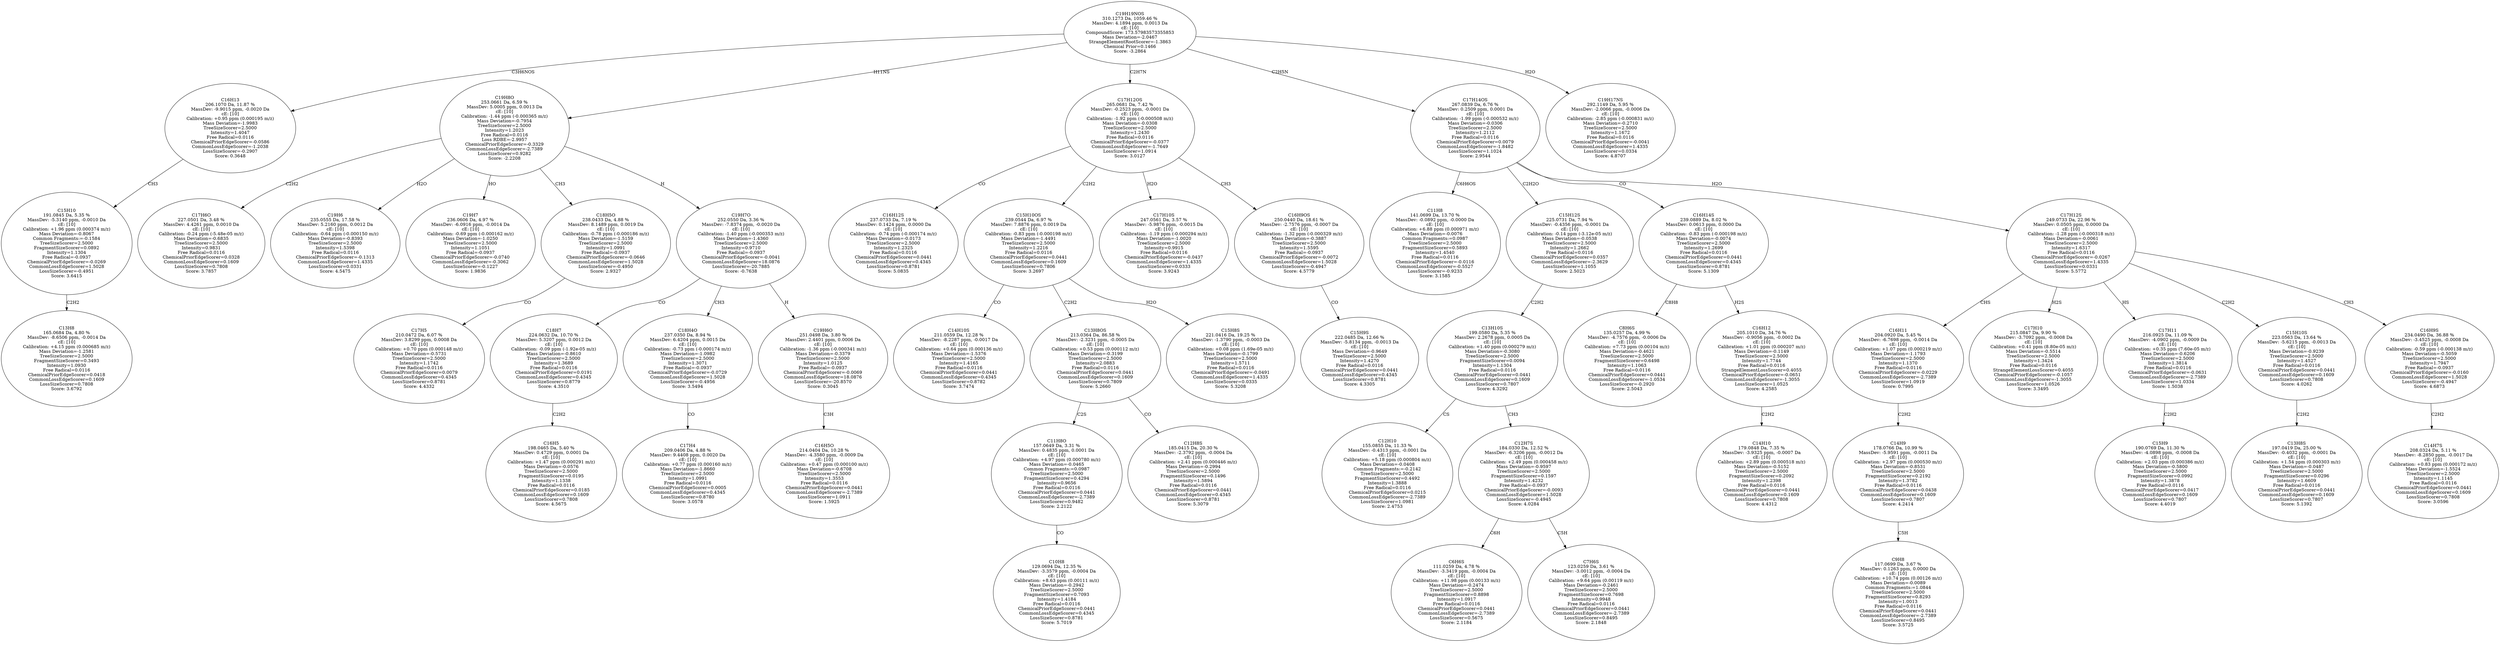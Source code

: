 strict digraph {
v1 [label="C13H8\n165.0684 Da, 4.80 %\nMassDev: -8.6506 ppm, -0.0014 Da\ncE: [10]\nCalibration: +4.15 ppm (0.000685 m/z)\nMass Deviation=-1.2581\nTreeSizeScorer=2.5000\nFragmentSizeScorer=0.3493\nIntensity=1.0930\nFree Radical=0.0116\nChemicalPriorEdgeScorer=0.0418\nCommonLossEdgeScorer=0.1609\nLossSizeScorer=0.7808\nScore: 3.6792"];
v2 [label="C15H10\n191.0845 Da, 5.35 %\nMassDev: -5.3140 ppm, -0.0010 Da\ncE: [10]\nCalibration: +1.96 ppm (0.000374 m/z)\nMass Deviation=-0.8067\nCommon Fragments:=-0.1584\nTreeSizeScorer=2.5000\nFragmentSizeScorer=0.0892\nIntensity=1.1304\nFree Radical=-0.0937\nChemicalPriorEdgeScorer=-0.0269\nCommonLossEdgeScorer=1.5028\nLossSizeScorer=-0.4951\nScore: 3.6415"];
v3 [label="C16H13\n206.1070 Da, 11.87 %\nMassDev: -9.9015 ppm, -0.0020 Da\ncE: [10]\nCalibration: +0.95 ppm (0.000195 m/z)\nMass Deviation=-1.9983\nTreeSizeScorer=2.5000\nIntensity=1.4047\nFree Radical=0.0116\nChemicalPriorEdgeScorer=-0.0586\nCommonLossEdgeScorer=-1.2038\nLossSizeScorer=-0.2907\nScore: 0.3648"];
v4 [label="C17H6O\n227.0501 Da, 3.48 %\nMassDev: 4.4261 ppm, 0.0010 Da\ncE: [10]\nCalibration: -0.24 ppm (-5.48e-05 m/z)\nMass Deviation=-0.6835\nTreeSizeScorer=2.5000\nIntensity=0.9831\nFree Radical=0.0116\nChemicalPriorEdgeScorer=0.0328\nCommonLossEdgeScorer=0.1609\nLossSizeScorer=0.7808\nScore: 3.7857"];
v5 [label="C19H6\n235.0555 Da, 17.58 %\nMassDev: 5.2160 ppm, 0.0012 Da\ncE: [10]\nCalibration: -0.64 ppm (-0.000150 m/z)\nMass Deviation=-0.8393\nTreeSizeScorer=2.5000\nIntensity=1.5398\nFree Radical=0.0116\nChemicalPriorEdgeScorer=-0.1313\nCommonLossEdgeScorer=1.4335\nLossSizeScorer=0.0331\nScore: 4.5475"];
v6 [label="C19H7\n236.0606 Da, 4.97 %\nMassDev: -6.0916 ppm, -0.0014 Da\ncE: [10]\nCalibration: -0.69 ppm (-0.000162 m/z)\nMass Deviation=-1.0250\nTreeSizeScorer=2.5000\nIntensity=1.1051\nFree Radical=-0.0937\nChemicalPriorEdgeScorer=-0.0740\nCommonLossEdgeScorer=-0.3062\nLossSizeScorer=-0.1227\nScore: 1.9836"];
v7 [label="C17H5\n210.0472 Da, 6.07 %\nMassDev: 3.8299 ppm, 0.0008 Da\ncE: [10]\nCalibration: +0.70 ppm (0.000148 m/z)\nMass Deviation=-0.5731\nTreeSizeScorer=2.5000\nIntensity=1.1742\nFree Radical=0.0116\nChemicalPriorEdgeScorer=0.0079\nCommonLossEdgeScorer=0.4345\nLossSizeScorer=0.8781\nScore: 4.4332"];
v8 [label="C18H5O\n238.0433 Da, 4.88 %\nMassDev: 8.1489 ppm, 0.0019 Da\ncE: [10]\nCalibration: -0.78 ppm (-0.000186 m/z)\nMass Deviation=-1.5159\nTreeSizeScorer=2.5000\nIntensity=1.0991\nFree Radical=-0.0937\nChemicalPriorEdgeScorer=-0.0646\nCommonLossEdgeScorer=1.5028\nLossSizeScorer=-0.4950\nScore: 2.9327"];
v9 [label="C16H5\n198.0465 Da, 5.40 %\nMassDev: 0.4729 ppm, 0.0001 Da\ncE: [10]\nCalibration: +1.47 ppm (0.000291 m/z)\nMass Deviation=-0.0576\nTreeSizeScorer=2.5000\nFragmentSizeScorer=0.0195\nIntensity=1.1338\nFree Radical=0.0116\nChemicalPriorEdgeScorer=0.0185\nCommonLossEdgeScorer=0.1609\nLossSizeScorer=0.7808\nScore: 4.5675"];
v10 [label="C18H7\n224.0632 Da, 10.70 %\nMassDev: 5.3207 ppm, 0.0012 Da\ncE: [10]\nCalibration: -0.09 ppm (-1.92e-05 m/z)\nMass Deviation=-0.8610\nTreeSizeScorer=2.5000\nIntensity=1.3689\nFree Radical=0.0116\nChemicalPriorEdgeScorer=0.0191\nCommonLossEdgeScorer=0.4345\nLossSizeScorer=0.8779\nScore: 4.3510"];
v11 [label="C17H4\n209.0406 Da, 4.88 %\nMassDev: 9.4408 ppm, 0.0020 Da\ncE: [10]\nCalibration: +0.77 ppm (0.000160 m/z)\nMass Deviation=-1.8660\nTreeSizeScorer=2.5000\nIntensity=1.0991\nFree Radical=0.0116\nChemicalPriorEdgeScorer=0.0005\nCommonLossEdgeScorer=0.4345\nLossSizeScorer=0.8780\nScore: 3.0578"];
v12 [label="C18H4O\n237.0350 Da, 8.94 %\nMassDev: 6.4204 ppm, 0.0015 Da\ncE: [10]\nCalibration: -0.73 ppm (-0.000174 m/z)\nMass Deviation=-1.0982\nTreeSizeScorer=2.5000\nIntensity=1.3071\nFree Radical=-0.0937\nChemicalPriorEdgeScorer=-0.0729\nCommonLossEdgeScorer=1.5028\nLossSizeScorer=-0.4956\nScore: 3.5494"];
v13 [label="C16H5O\n214.0404 Da, 10.28 %\nMassDev: -4.3580 ppm, -0.0009 Da\ncE: [10]\nCalibration: +0.47 ppm (0.000100 m/z)\nMass Deviation=-0.6708\nTreeSizeScorer=2.5000\nIntensity=1.3553\nFree Radical=0.0116\nChemicalPriorEdgeScorer=0.0441\nCommonLossEdgeScorer=-2.7389\nLossSizeScorer=1.0911\nScore: 1.5925"];
v14 [label="C19H6O\n251.0498 Da, 3.80 %\nMassDev: 2.4401 ppm, 0.0006 Da\ncE: [10]\nCalibration: -1.36 ppm (-0.000341 m/z)\nMass Deviation=-0.3379\nTreeSizeScorer=2.5000\nIntensity=1.0125\nFree Radical=-0.0937\nChemicalPriorEdgeScorer=-0.0069\nCommonLossEdgeScorer=18.0876\nLossSizeScorer=-20.8570\nScore: 0.3045"];
v15 [label="C19H7O\n252.0550 Da, 3.36 %\nMassDev: -7.8374 ppm, -0.0020 Da\ncE: [10]\nCalibration: -1.40 ppm (-0.000353 m/z)\nMass Deviation=-1.4360\nTreeSizeScorer=2.5000\nIntensity=0.9710\nFree Radical=-0.0937\nChemicalPriorEdgeScorer=-0.0041\nCommonLossEdgeScorer=18.0876\nLossSizeScorer=-20.7885\nScore: -0.7638"];
v16 [label="C19H8O\n253.0661 Da, 6.59 %\nMassDev: 5.0005 ppm, 0.0013 Da\ncE: [10]\nCalibration: -1.44 ppm (-0.000365 m/z)\nMass Deviation=-0.7954\nTreeSizeScorer=2.5000\nIntensity=1.2023\nFree Radical=0.0116\nLoss RDBE=-2.9957\nChemicalPriorEdgeScorer=-0.3329\nCommonLossEdgeScorer=-2.7389\nLossSizeScorer=0.9282\nScore: -2.2208"];
v17 [label="C16H12S\n237.0733 Da, 7.19 %\nMassDev: 0.1424 ppm, 0.0000 Da\ncE: [10]\nCalibration: -0.74 ppm (-0.000174 m/z)\nMass Deviation=-0.0173\nTreeSizeScorer=2.5000\nIntensity=1.2325\nFree Radical=0.0116\nChemicalPriorEdgeScorer=0.0441\nCommonLossEdgeScorer=0.4345\nLossSizeScorer=0.8781\nScore: 5.0835"];
v18 [label="C14H10S\n211.0559 Da, 12.28 %\nMassDev: -8.2287 ppm, -0.0017 Da\ncE: [10]\nCalibration: +0.64 ppm (0.000136 m/z)\nMass Deviation=-1.5376\nTreeSizeScorer=2.5000\nIntensity=1.4165\nFree Radical=0.0116\nChemicalPriorEdgeScorer=0.0441\nCommonLossEdgeScorer=0.4345\nLossSizeScorer=0.8782\nScore: 3.7474"];
v19 [label="C10H8\n129.0694 Da, 12.35 %\nMassDev: -3.3579 ppm, -0.0004 Da\ncE: [10]\nCalibration: +8.63 ppm (0.00111 m/z)\nMass Deviation=-0.2942\nTreeSizeScorer=2.5000\nFragmentSizeScorer=0.7093\nIntensity=1.4184\nFree Radical=0.0116\nChemicalPriorEdgeScorer=0.0441\nCommonLossEdgeScorer=0.4345\nLossSizeScorer=0.8781\nScore: 5.7019"];
v20 [label="C11H8O\n157.0649 Da, 3.31 %\nMassDev: 0.4835 ppm, 0.0001 Da\ncE: [10]\nCalibration: +4.97 ppm (0.000780 m/z)\nMass Deviation=-0.0465\nCommon Fragments:=0.0987\nTreeSizeScorer=2.5000\nFragmentSizeScorer=0.4294\nIntensity=0.9656\nFree Radical=0.0116\nChemicalPriorEdgeScorer=0.0441\nCommonLossEdgeScorer=-2.7389\nLossSizeScorer=0.9482\nScore: 2.2122"];
v21 [label="C12H8S\n185.0415 Da, 20.30 %\nMassDev: -2.3792 ppm, -0.0004 Da\ncE: [10]\nCalibration: +2.41 ppm (0.000446 m/z)\nMass Deviation=-0.2994\nTreeSizeScorer=2.5000\nFragmentSizeScorer=0.1496\nIntensity=1.5894\nFree Radical=0.0116\nChemicalPriorEdgeScorer=0.0441\nCommonLossEdgeScorer=0.4345\nLossSizeScorer=0.8781\nScore: 5.3079"];
v22 [label="C13H8OS\n213.0364 Da, 86.58 %\nMassDev: -2.3231 ppm, -0.0005 Da\ncE: [10]\nCalibration: +0.53 ppm (0.000112 m/z)\nMass Deviation=-0.3199\nTreeSizeScorer=2.5000\nIntensity=2.0883\nFree Radical=0.0116\nChemicalPriorEdgeScorer=0.0441\nCommonLossEdgeScorer=0.1609\nLossSizeScorer=0.7809\nScore: 5.2660"];
v23 [label="C15H8S\n221.0416 Da, 19.25 %\nMassDev: -1.3790 ppm, -0.0003 Da\ncE: [10]\nCalibration: +0.08 ppm (1.69e-05 m/z)\nMass Deviation=-0.1799\nTreeSizeScorer=2.5000\nIntensity=1.5711\nFree Radical=0.0116\nChemicalPriorEdgeScorer=-0.0491\nCommonLossEdgeScorer=1.4335\nLossSizeScorer=0.0335\nScore: 5.3208"];
v24 [label="C15H10OS\n239.0544 Da, 6.97 %\nMassDev: 7.8876 ppm, 0.0019 Da\ncE: [10]\nCalibration: -0.83 ppm (-0.000198 m/z)\nMass Deviation=-1.4491\nTreeSizeScorer=2.5000\nIntensity=1.2216\nFree Radical=0.0116\nChemicalPriorEdgeScorer=0.0441\nCommonLossEdgeScorer=0.1609\nLossSizeScorer=0.7806\nScore: 3.2697"];
v25 [label="C17H10S\n247.0561 Da, 3.57 %\nMassDev: -5.9876 ppm, -0.0015 Da\ncE: [10]\nCalibration: -1.19 ppm (-0.000294 m/z)\nMass Deviation=-1.0020\nTreeSizeScorer=2.5000\nIntensity=0.9915\nFree Radical=0.0116\nChemicalPriorEdgeScorer=-0.0437\nCommonLossEdgeScorer=1.4335\nLossSizeScorer=0.0333\nScore: 3.9243"];
v26 [label="C15H9S\n222.0485 Da, 12.66 %\nMassDev: -5.8134 ppm, -0.0013 Da\ncE: [10]\nMass Deviation=-0.9649\nTreeSizeScorer=2.5000\nIntensity=1.4270\nFree Radical=0.0116\nChemicalPriorEdgeScorer=0.0441\nCommonLossEdgeScorer=0.4345\nLossSizeScorer=0.8781\nScore: 4.3305"];
v27 [label="C16H9OS\n250.0440 Da, 18.61 %\nMassDev: -2.7576 ppm, -0.0007 Da\ncE: [10]\nCalibration: -1.32 ppm (-0.000329 m/z)\nMass Deviation=-0.3887\nTreeSizeScorer=2.5000\nIntensity=1.5595\nFree Radical=-0.0937\nChemicalPriorEdgeScorer=-0.0072\nCommonLossEdgeScorer=1.5028\nLossSizeScorer=-0.4947\nScore: 4.5779"];
v28 [label="C17H12OS\n265.0681 Da, 7.42 %\nMassDev: -0.2523 ppm, -0.0001 Da\ncE: [10]\nCalibration: -1.92 ppm (-0.000508 m/z)\nMass Deviation=-0.0308\nTreeSizeScorer=2.5000\nIntensity=1.2430\nFree Radical=0.0116\nChemicalPriorEdgeScorer=-0.0377\nCommonLossEdgeScorer=-1.7649\nLossSizeScorer=1.0914\nScore: 3.0127"];
v29 [label="C11H8\n141.0699 Da, 13.70 %\nMassDev: -0.0892 ppm, -0.0000 Da\ncE: [10]\nCalibration: +6.88 ppm (0.000971 m/z)\nMass Deviation=-0.0076\nCommon Fragments:=0.0987\nTreeSizeScorer=2.5000\nFragmentSizeScorer=0.5893\nIntensity=1.4540\nFree Radical=0.0116\nChemicalPriorEdgeScorer=-0.0116\nCommonLossEdgeScorer=-0.5527\nLossSizeScorer=-0.9233\nScore: 3.1585"];
v30 [label="C12H10\n155.0855 Da, 11.33 %\nMassDev: -0.4313 ppm, -0.0001 Da\ncE: [10]\nCalibration: +5.18 ppm (0.000804 m/z)\nMass Deviation=-0.0408\nCommon Fragments:=-0.2142\nTreeSizeScorer=2.5000\nFragmentSizeScorer=0.4492\nIntensity=1.3888\nFree Radical=0.0116\nChemicalPriorEdgeScorer=0.0215\nCommonLossEdgeScorer=-2.7389\nLossSizeScorer=1.0981\nScore: 2.4753"];
v31 [label="C6H6S\n111.0259 Da, 4.78 %\nMassDev: -3.3419 ppm, -0.0004 Da\ncE: [10]\nCalibration: +11.98 ppm (0.00133 m/z)\nMass Deviation=-0.2474\nTreeSizeScorer=2.5000\nFragmentSizeScorer=0.8898\nIntensity=1.0917\nFree Radical=0.0116\nChemicalPriorEdgeScorer=0.0441\nCommonLossEdgeScorer=-2.7389\nLossSizeScorer=0.5675\nScore: 2.1184"];
v32 [label="C7H6S\n123.0259 Da, 3.61 %\nMassDev: -3.0012 ppm, -0.0004 Da\ncE: [10]\nCalibration: +9.64 ppm (0.00119 m/z)\nMass Deviation=-0.2461\nTreeSizeScorer=2.5000\nFragmentSizeScorer=0.7698\nIntensity=0.9948\nFree Radical=0.0116\nChemicalPriorEdgeScorer=0.0441\nCommonLossEdgeScorer=-2.7389\nLossSizeScorer=0.8495\nScore: 2.1848"];
v33 [label="C12H7S\n184.0330 Da, 12.52 %\nMassDev: -6.3206 ppm, -0.0012 Da\ncE: [10]\nCalibration: +2.49 ppm (0.000458 m/z)\nMass Deviation=-0.9597\nTreeSizeScorer=2.5000\nFragmentSizeScorer=0.1597\nIntensity=1.4232\nFree Radical=-0.0937\nChemicalPriorEdgeScorer=-0.0093\nCommonLossEdgeScorer=1.5028\nLossSizeScorer=-0.4945\nScore: 4.0284"];
v34 [label="C13H10S\n199.0580 Da, 5.35 %\nMassDev: 2.2678 ppm, 0.0005 Da\ncE: [10]\nCalibration: +1.40 ppm (0.000279 m/z)\nMass Deviation=-0.3080\nTreeSizeScorer=2.5000\nFragmentSizeScorer=0.0094\nIntensity=1.1304\nFree Radical=0.0116\nChemicalPriorEdgeScorer=0.0441\nCommonLossEdgeScorer=0.1609\nLossSizeScorer=0.7807\nScore: 4.3292"];
v35 [label="C15H12S\n225.0731 Da, 7.94 %\nMassDev: -0.4356 ppm, -0.0001 Da\ncE: [10]\nCalibration: -0.14 ppm (-3.12e-05 m/z)\nMass Deviation=-0.0538\nTreeSizeScorer=2.5000\nIntensity=1.2662\nFree Radical=0.0116\nChemicalPriorEdgeScorer=0.0357\nCommonLossEdgeScorer=-2.3629\nLossSizeScorer=1.1055\nScore: 2.5023"];
v36 [label="C8H6S\n135.0257 Da, 4.99 %\nMassDev: -4.7576 ppm, -0.0006 Da\ncE: [10]\nCalibration: +7.73 ppm (0.00104 m/z)\nMass Deviation=-0.4621\nTreeSizeScorer=2.5000\nFragmentSizeScorer=0.6498\nIntensity=1.1063\nFree Radical=0.0116\nChemicalPriorEdgeScorer=0.0441\nCommonLossEdgeScorer=-1.0534\nLossSizeScorer=-0.2920\nScore: 2.5043"];
v37 [label="C14H10\n179.0848 Da, 7.35 %\nMassDev: -3.9325 ppm, -0.0007 Da\ncE: [10]\nCalibration: +2.89 ppm (0.000518 m/z)\nMass Deviation=-0.5152\nTreeSizeScorer=2.5000\nFragmentSizeScorer=0.2092\nIntensity=1.2398\nFree Radical=0.0116\nChemicalPriorEdgeScorer=0.0441\nCommonLossEdgeScorer=0.1609\nLossSizeScorer=0.7808\nScore: 4.4312"];
v38 [label="C16H12\n205.1010 Da, 34.76 %\nMassDev: -0.9056 ppm, -0.0002 Da\ncE: [10]\nCalibration: +1.01 ppm (0.000207 m/z)\nMass Deviation=-0.1149\nTreeSizeScorer=2.5000\nIntensity=1.7744\nFree Radical=0.0116\nStrangeElementLossScorer=0.4055\nChemicalPriorEdgeScorer=-0.0651\nCommonLossEdgeScorer=-1.3055\nLossSizeScorer=1.0525\nScore: 4.2585"];
v39 [label="C16H14S\n239.0889 Da, 8.02 %\nMassDev: 0.0613 ppm, 0.0000 Da\ncE: [10]\nCalibration: -0.83 ppm (-0.000198 m/z)\nMass Deviation=-0.0074\nTreeSizeScorer=2.5000\nIntensity=1.2699\nFree Radical=0.0116\nChemicalPriorEdgeScorer=0.0441\nCommonLossEdgeScorer=0.4345\nLossSizeScorer=0.8781\nScore: 5.1309"];
v40 [label="C9H8\n117.0699 Da, 3.67 %\nMassDev: 0.1263 ppm, 0.0000 Da\ncE: [10]\nCalibration: +10.74 ppm (0.00126 m/z)\nMass Deviation=-0.0089\nCommon Fragments:=1.0844\nTreeSizeScorer=2.5000\nFragmentSizeScorer=0.8293\nIntensity=1.0013\nFree Radical=0.0116\nChemicalPriorEdgeScorer=0.0441\nCommonLossEdgeScorer=-2.7389\nLossSizeScorer=0.8495\nScore: 3.5725"];
v41 [label="C14H9\n178.0766 Da, 10.99 %\nMassDev: -5.9591 ppm, -0.0011 Da\ncE: [10]\nCalibration: +2.97 ppm (0.000530 m/z)\nMass Deviation=-0.8531\nTreeSizeScorer=2.5000\nFragmentSizeScorer=0.2192\nIntensity=1.3782\nFree Radical=0.0116\nChemicalPriorEdgeScorer=0.0438\nCommonLossEdgeScorer=0.1609\nLossSizeScorer=0.7807\nScore: 4.2414"];
v42 [label="C16H11\n204.0920 Da, 5.45 %\nMassDev: -6.7698 ppm, -0.0014 Da\ncE: [10]\nCalibration: +1.07 ppm (0.000219 m/z)\nMass Deviation=-1.1793\nTreeSizeScorer=2.5000\nIntensity=1.1370\nFree Radical=0.0116\nChemicalPriorEdgeScorer=-0.0229\nCommonLossEdgeScorer=-2.7389\nLossSizeScorer=1.0919\nScore: 0.7995"];
v43 [label="C17H10\n215.0847 Da, 9.90 %\nMassDev: -3.7092 ppm, -0.0008 Da\ncE: [10]\nCalibration: +0.41 ppm (8.80e-05 m/z)\nMass Deviation=-0.5514\nTreeSizeScorer=2.5000\nIntensity=1.3424\nFree Radical=0.0116\nStrangeElementLossScorer=0.4055\nChemicalPriorEdgeScorer=-0.1057\nCommonLossEdgeScorer=-1.3055\nLossSizeScorer=1.0526\nScore: 3.3495"];
v44 [label="C15H9\n190.0769 Da, 11.30 %\nMassDev: -4.0898 ppm, -0.0008 Da\ncE: [10]\nCalibration: +2.03 ppm (0.000386 m/z)\nMass Deviation=-0.5800\nTreeSizeScorer=2.5000\nFragmentSizeScorer=0.0992\nIntensity=1.3878\nFree Radical=0.0116\nChemicalPriorEdgeScorer=0.0417\nCommonLossEdgeScorer=0.1609\nLossSizeScorer=0.7807\nScore: 4.4019"];
v45 [label="C17H11\n216.0925 Da, 11.09 %\nMassDev: -4.0902 ppm, -0.0009 Da\ncE: [10]\nCalibration: +0.35 ppm (7.60e-05 m/z)\nMass Deviation=-0.6206\nTreeSizeScorer=2.5000\nIntensity=1.3814\nFree Radical=0.0116\nChemicalPriorEdgeScorer=-0.0631\nCommonLossEdgeScorer=-2.7389\nLossSizeScorer=1.0334\nScore: 1.5038"];
v46 [label="C13H8S\n197.0419 Da, 25.00 %\nMassDev: -0.4032 ppm, -0.0001 Da\ncE: [10]\nCalibration: +1.54 ppm (0.000303 m/z)\nMass Deviation=-0.0487\nTreeSizeScorer=2.5000\nFragmentSizeScorer=0.0296\nIntensity=1.6609\nFree Radical=0.0116\nChemicalPriorEdgeScorer=0.0441\nCommonLossEdgeScorer=0.1609\nLossSizeScorer=0.7807\nScore: 5.1392"];
v47 [label="C15H10S\n223.0563 Da, 13.64 %\nMassDev: -5.6215 ppm, -0.0013 Da\ncE: [10]\nMass Deviation=-0.9239\nTreeSizeScorer=2.5000\nIntensity=1.4527\nFree Radical=0.0116\nChemicalPriorEdgeScorer=0.0441\nCommonLossEdgeScorer=0.1609\nLossSizeScorer=0.7808\nScore: 4.0262"];
v48 [label="C14H7S\n208.0324 Da, 5.11 %\nMassDev: -8.2850 ppm, -0.0017 Da\ncE: [10]\nCalibration: +0.83 ppm (0.000172 m/z)\nMass Deviation=-1.5524\nTreeSizeScorer=2.5000\nIntensity=1.1145\nFree Radical=0.0116\nChemicalPriorEdgeScorer=0.0441\nCommonLossEdgeScorer=0.1609\nLossSizeScorer=0.7808\nScore: 3.0596"];
v49 [label="C16H9S\n234.0490 Da, 36.88 %\nMassDev: -3.4525 ppm, -0.0008 Da\ncE: [10]\nCalibration: -0.59 ppm (-0.000138 m/z)\nMass Deviation=-0.5059\nTreeSizeScorer=2.5000\nIntensity=1.7947\nFree Radical=-0.0937\nChemicalPriorEdgeScorer=-0.0160\nCommonLossEdgeScorer=1.5028\nLossSizeScorer=-0.4947\nScore: 4.6873"];
v50 [label="C17H12S\n249.0733 Da, 22.96 %\nMassDev: 0.0505 ppm, 0.0000 Da\ncE: [10]\nCalibration: -1.28 ppm (-0.000318 m/z)\nMass Deviation=-0.0061\nTreeSizeScorer=2.5000\nIntensity=1.6317\nFree Radical=0.0116\nChemicalPriorEdgeScorer=-0.0267\nCommonLossEdgeScorer=1.4335\nLossSizeScorer=0.0331\nScore: 5.5772"];
v51 [label="C17H14OS\n267.0839 Da, 6.76 %\nMassDev: 0.2509 ppm, 0.0001 Da\ncE: [10]\nCalibration: -1.99 ppm (-0.000532 m/z)\nMass Deviation=-0.0306\nTreeSizeScorer=2.5000\nIntensity=1.2112\nFree Radical=0.0116\nChemicalPriorEdgeScorer=0.0079\nCommonLossEdgeScorer=-1.8482\nLossSizeScorer=1.1024\nScore: 2.9544"];
v52 [label="C19H17NS\n292.1149 Da, 5.95 %\nMassDev: -2.0066 ppm, -0.0006 Da\ncE: [10]\nCalibration: -2.85 ppm (-0.000831 m/z)\nMass Deviation=-0.2710\nTreeSizeScorer=2.5000\nIntensity=1.1672\nFree Radical=0.0116\nChemicalPriorEdgeScorer=-0.0041\nCommonLossEdgeScorer=1.4335\nLossSizeScorer=0.0334\nScore: 4.8707"];
v53 [label="C19H19NOS\n310.1273 Da, 1059.46 %\nMassDev: 4.1894 ppm, 0.0013 Da\ncE: [10]\nCompoundScore: 173.57983573355853\nMass Deviation=-2.0467\nStrangeElementRootScorer=-1.3863\nChemical Prior=0.1466\nScore: -3.2864"];
v2 -> v1 [label="C2H2"];
v3 -> v2 [label="CH3"];
v53 -> v3 [label="C3H6NOS"];
v16 -> v4 [label="C2H2"];
v16 -> v5 [label="H2O"];
v16 -> v6 [label="HO"];
v8 -> v7 [label="CO"];
v16 -> v8 [label="CH3"];
v10 -> v9 [label="C2H2"];
v15 -> v10 [label="CO"];
v12 -> v11 [label="CO"];
v15 -> v12 [label="CH3"];
v14 -> v13 [label="C3H"];
v15 -> v14 [label="H"];
v16 -> v15 [label="H"];
v53 -> v16 [label="H11NS"];
v28 -> v17 [label="CO"];
v24 -> v18 [label="CO"];
v20 -> v19 [label="CO"];
v22 -> v20 [label="C2S"];
v22 -> v21 [label="CO"];
v24 -> v22 [label="C2H2"];
v24 -> v23 [label="H2O"];
v28 -> v24 [label="C2H2"];
v28 -> v25 [label="H2O"];
v27 -> v26 [label="CO"];
v28 -> v27 [label="CH3"];
v53 -> v28 [label="C2H7N"];
v51 -> v29 [label="C6H6OS"];
v34 -> v30 [label="CS"];
v33 -> v31 [label="C6H"];
v33 -> v32 [label="C5H"];
v34 -> v33 [label="CH3"];
v35 -> v34 [label="C2H2"];
v51 -> v35 [label="C2H2O"];
v39 -> v36 [label="C8H8"];
v38 -> v37 [label="C2H2"];
v39 -> v38 [label="H2S"];
v51 -> v39 [label="CO"];
v41 -> v40 [label="C5H"];
v42 -> v41 [label="C2H2"];
v50 -> v42 [label="CHS"];
v50 -> v43 [label="H2S"];
v45 -> v44 [label="C2H2"];
v50 -> v45 [label="HS"];
v47 -> v46 [label="C2H2"];
v50 -> v47 [label="C2H2"];
v49 -> v48 [label="C2H2"];
v50 -> v49 [label="CH3"];
v51 -> v50 [label="H2O"];
v53 -> v51 [label="C2H5N"];
v53 -> v52 [label="H2O"];
}